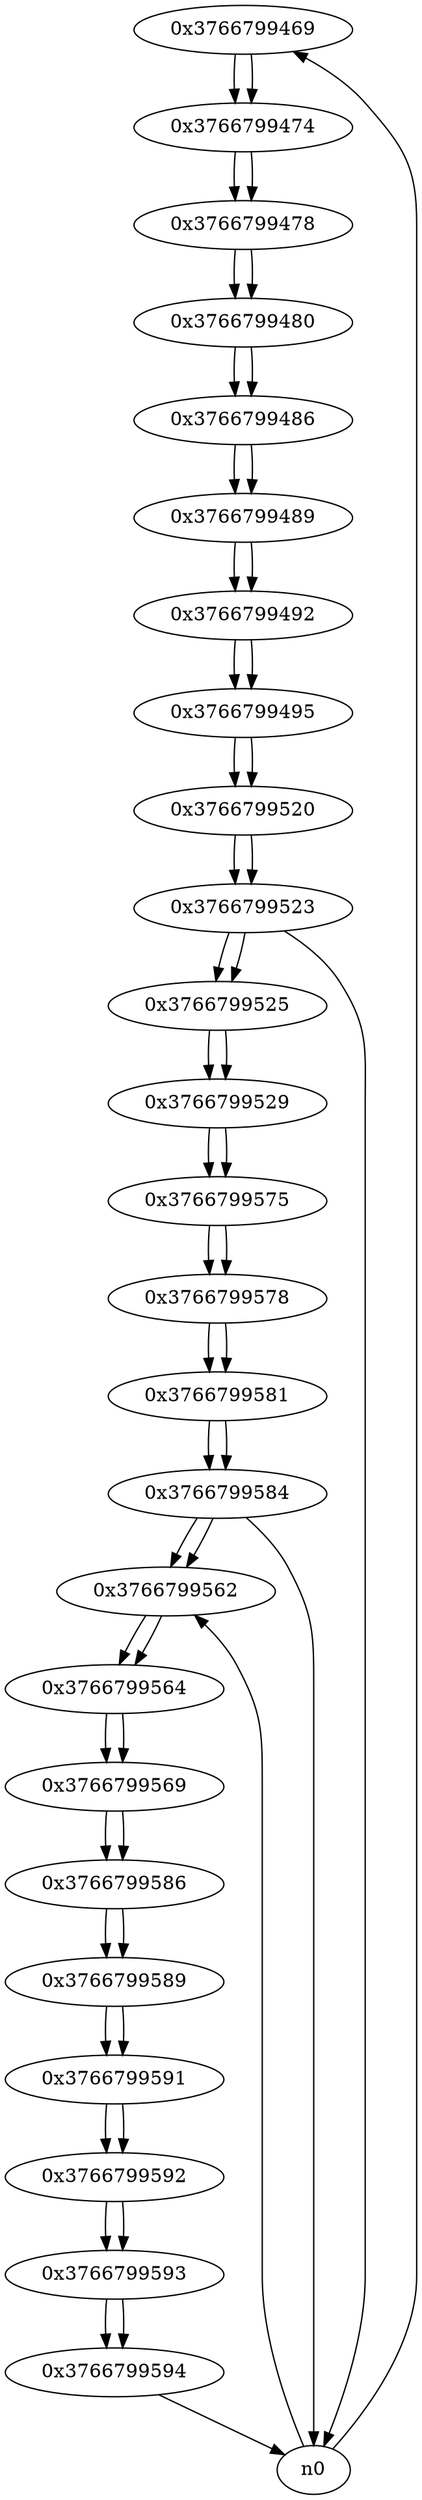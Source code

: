 digraph G{
/* nodes */
  n1 [label="0x3766799469"]
  n2 [label="0x3766799474"]
  n3 [label="0x3766799478"]
  n4 [label="0x3766799480"]
  n5 [label="0x3766799486"]
  n6 [label="0x3766799489"]
  n7 [label="0x3766799492"]
  n8 [label="0x3766799495"]
  n9 [label="0x3766799520"]
  n10 [label="0x3766799523"]
  n11 [label="0x3766799525"]
  n12 [label="0x3766799529"]
  n13 [label="0x3766799575"]
  n14 [label="0x3766799578"]
  n15 [label="0x3766799581"]
  n16 [label="0x3766799584"]
  n17 [label="0x3766799562"]
  n18 [label="0x3766799564"]
  n19 [label="0x3766799569"]
  n20 [label="0x3766799586"]
  n21 [label="0x3766799589"]
  n22 [label="0x3766799591"]
  n23 [label="0x3766799592"]
  n24 [label="0x3766799593"]
  n25 [label="0x3766799594"]
/* edges */
n1 -> n2;
n0 -> n1;
n2 -> n3;
n1 -> n2;
n3 -> n4;
n2 -> n3;
n4 -> n5;
n3 -> n4;
n5 -> n6;
n4 -> n5;
n6 -> n7;
n5 -> n6;
n7 -> n8;
n6 -> n7;
n8 -> n9;
n7 -> n8;
n9 -> n10;
n8 -> n9;
n10 -> n11;
n10 -> n0;
n9 -> n10;
n11 -> n12;
n10 -> n11;
n12 -> n13;
n11 -> n12;
n13 -> n14;
n12 -> n13;
n14 -> n15;
n13 -> n14;
n15 -> n16;
n14 -> n15;
n16 -> n17;
n16 -> n0;
n15 -> n16;
n17 -> n18;
n0 -> n17;
n16 -> n17;
n18 -> n19;
n17 -> n18;
n19 -> n20;
n18 -> n19;
n20 -> n21;
n19 -> n20;
n21 -> n22;
n20 -> n21;
n22 -> n23;
n21 -> n22;
n23 -> n24;
n22 -> n23;
n24 -> n25;
n23 -> n24;
n25 -> n0;
n24 -> n25;
}
